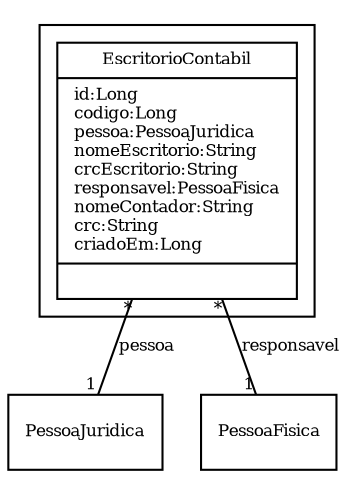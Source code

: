 digraph G{
fontname = "Times-Roman"
fontsize = 8

node [
        fontname = "Times-Roman"
        fontsize = 8
        shape = "record"
]

edge [
        fontname = "Times-Roman"
        fontsize = 8
]

subgraph clusterESCRITORIO_CONTABIL_EOU_CONTADOR
{
EscritorioContabil [label = "{EscritorioContabil|id:Long\lcodigo:Long\lpessoa:PessoaJuridica\lnomeEscritorio:String\lcrcEscritorio:String\lresponsavel:PessoaFisica\lnomeContador:String\lcrc:String\lcriadoEm:Long\l|\l}"]
}
edge [arrowhead = "none" headlabel = "1" taillabel = "*"] EscritorioContabil -> PessoaJuridica [label = "pessoa"]
edge [arrowhead = "none" headlabel = "1" taillabel = "*"] EscritorioContabil -> PessoaFisica [label = "responsavel"]
}
